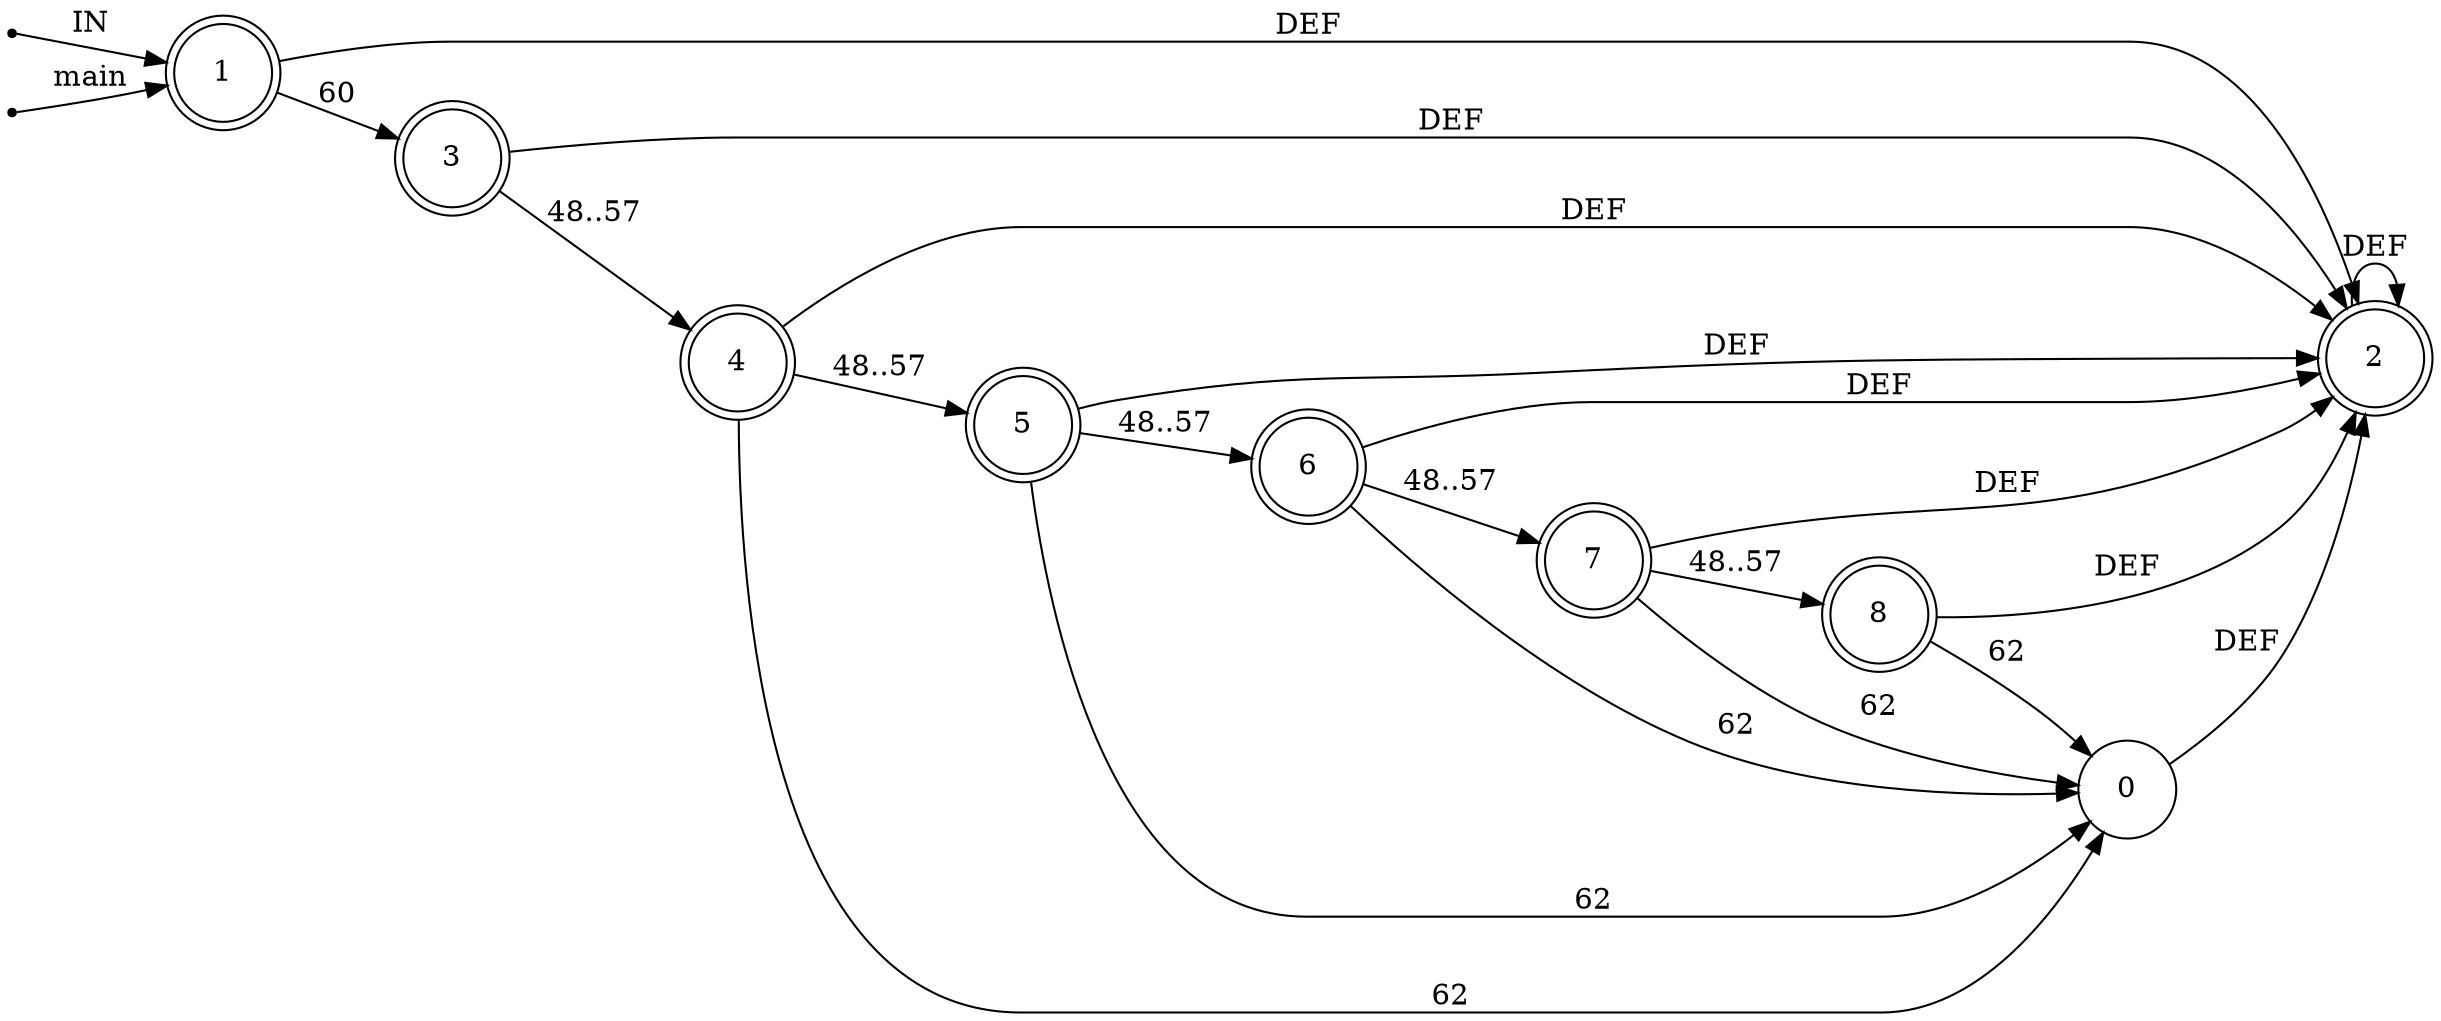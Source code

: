 digraph star_test {
	rankdir=LR;
	node [ shape = point ];
	ENTRY;
	en_1;
	node [ shape = circle, height = 0.2 ];
	node [ fixedsize = true, height = 0.65, shape = doublecircle ];
	1;
	2;
	3;
	4;
	5;
	6;
	7;
	8;
	node [ shape = circle ];
	0 -> 2 [ label = "DEF" ];
	1 -> 3 [ label = "60" ];
	1 -> 2 [ label = "DEF" ];
	2 -> 2 [ label = "DEF" ];
	3 -> 4 [ label = "48..57" ];
	3 -> 2 [ label = "DEF" ];
	4 -> 5 [ label = "48..57" ];
	4 -> 0 [ label = "62" ];
	4 -> 2 [ label = "DEF" ];
	5 -> 6 [ label = "48..57" ];
	5 -> 0 [ label = "62" ];
	5 -> 2 [ label = "DEF" ];
	6 -> 7 [ label = "48..57" ];
	6 -> 0 [ label = "62" ];
	6 -> 2 [ label = "DEF" ];
	7 -> 8 [ label = "48..57" ];
	7 -> 0 [ label = "62" ];
	7 -> 2 [ label = "DEF" ];
	8 -> 0 [ label = "62" ];
	8 -> 2 [ label = "DEF" ];
	ENTRY -> 1 [ label = "IN" ];
	en_1 -> 1 [ label = "main" ];
}
